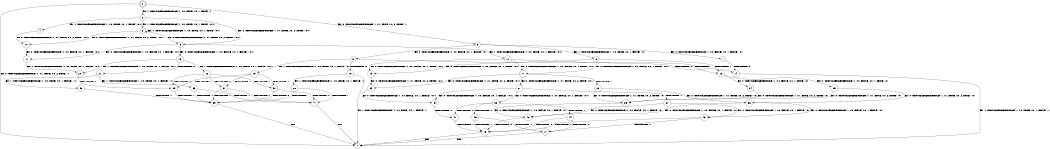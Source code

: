 digraph BCG {
size = "7, 10.5";
center = TRUE;
node [shape = circle];
0 [peripheries = 2];
0 -> 1 [label = "EX !0 !ATOMIC_EXCH_BRANCH (1, +1, TRUE, +0, 2, TRUE) !::"];
0 -> 2 [label = "EX !1 !ATOMIC_EXCH_BRANCH (1, +0, TRUE, +0, 1, TRUE) !::"];
0 -> 3 [label = "EX !0 !ATOMIC_EXCH_BRANCH (1, +1, TRUE, +0, 2, TRUE) !::"];
2 -> 4 [label = "EX !1 !ATOMIC_EXCH_BRANCH (1, +0, TRUE, +0, 1, TRUE) !:0:1:"];
2 -> 5 [label = "EX !0 !ATOMIC_EXCH_BRANCH (1, +1, TRUE, +0, 2, TRUE) !:0:1:"];
2 -> 6 [label = "EX !1 !ATOMIC_EXCH_BRANCH (1, +0, TRUE, +0, 1, TRUE) !:0:1:"];
3 -> 7 [label = "EX !0 !ATOMIC_EXCH_BRANCH (1, +0, FALSE, +0, 1, FALSE) !:0:"];
3 -> 8 [label = "EX !1 !ATOMIC_EXCH_BRANCH (1, +0, TRUE, +0, 1, FALSE) !:0:"];
3 -> 9 [label = "EX !0 !ATOMIC_EXCH_BRANCH (1, +0, FALSE, +0, 1, FALSE) !:0:"];
4 -> 10 [label = "EX !0 !ATOMIC_EXCH_BRANCH (1, +1, TRUE, +0, 2, TRUE) !:0:1:"];
5 -> 11 [label = "EX !0 !ATOMIC_EXCH_BRANCH (1, +0, FALSE, +0, 1, FALSE) !:0:1:"];
5 -> 12 [label = "EX !1 !ATOMIC_EXCH_BRANCH (1, +0, TRUE, +0, 1, FALSE) !:0:1:"];
5 -> 13 [label = "EX !0 !ATOMIC_EXCH_BRANCH (1, +0, FALSE, +0, 1, FALSE) !:0:1:"];
6 -> 10 [label = "EX !0 !ATOMIC_EXCH_BRANCH (1, +1, TRUE, +0, 2, TRUE) !:0:1:"];
6 -> 5 [label = "EX !0 !ATOMIC_EXCH_BRANCH (1, +1, TRUE, +0, 2, TRUE) !:0:1:"];
6 -> 6 [label = "EX !1 !ATOMIC_EXCH_BRANCH (1, +0, TRUE, +0, 1, TRUE) !:0:1:"];
7 -> 14 [label = "TERMINATE !0"];
8 -> 15 [label = "EX !0 !ATOMIC_EXCH_BRANCH (1, +0, FALSE, +0, 1, TRUE) !:0:1:"];
8 -> 16 [label = "TERMINATE !1"];
8 -> 17 [label = "EX !0 !ATOMIC_EXCH_BRANCH (1, +0, FALSE, +0, 1, TRUE) !:0:1:"];
9 -> 14 [label = "TERMINATE !0"];
9 -> 18 [label = "TERMINATE !0"];
9 -> 19 [label = "EX !1 !ATOMIC_EXCH_BRANCH (1, +0, TRUE, +0, 1, FALSE) !:0:"];
10 -> 11 [label = "EX !0 !ATOMIC_EXCH_BRANCH (1, +0, FALSE, +0, 1, FALSE) !:0:1:"];
11 -> 20 [label = "EX !1 !ATOMIC_EXCH_BRANCH (1, +0, TRUE, +0, 1, FALSE) !:0:1:"];
12 -> 15 [label = "EX !0 !ATOMIC_EXCH_BRANCH (1, +0, FALSE, +0, 1, TRUE) !:0:1:"];
12 -> 16 [label = "TERMINATE !1"];
12 -> 17 [label = "EX !0 !ATOMIC_EXCH_BRANCH (1, +0, FALSE, +0, 1, TRUE) !:0:1:"];
13 -> 20 [label = "EX !1 !ATOMIC_EXCH_BRANCH (1, +0, TRUE, +0, 1, FALSE) !:0:1:"];
13 -> 21 [label = "TERMINATE !0"];
13 -> 22 [label = "EX !1 !ATOMIC_EXCH_BRANCH (1, +0, TRUE, +0, 1, FALSE) !:0:1:"];
14 -> 1 [label = "EX !1 !ATOMIC_EXCH_BRANCH (1, +0, TRUE, +0, 1, FALSE) !::"];
15 -> 23 [label = "EX !0 !ATOMIC_EXCH_BRANCH (1, +1, TRUE, +0, 2, TRUE) !:0:1:"];
16 -> 24 [label = "EX !0 !ATOMIC_EXCH_BRANCH (1, +0, FALSE, +0, 1, TRUE) !:0:"];
16 -> 25 [label = "EX !0 !ATOMIC_EXCH_BRANCH (1, +0, FALSE, +0, 1, TRUE) !:0:"];
17 -> 23 [label = "EX !0 !ATOMIC_EXCH_BRANCH (1, +1, TRUE, +0, 2, TRUE) !:0:1:"];
17 -> 26 [label = "TERMINATE !1"];
17 -> 27 [label = "EX !0 !ATOMIC_EXCH_BRANCH (1, +1, TRUE, +0, 2, TRUE) !:0:1:"];
18 -> 1 [label = "EX !1 !ATOMIC_EXCH_BRANCH (1, +0, TRUE, +0, 1, FALSE) !::"];
18 -> 28 [label = "EX !1 !ATOMIC_EXCH_BRANCH (1, +0, TRUE, +0, 1, FALSE) !::"];
19 -> 29 [label = "TERMINATE !0"];
19 -> 30 [label = "TERMINATE !1"];
19 -> 31 [label = "TERMINATE !0"];
20 -> 29 [label = "TERMINATE !0"];
21 -> 32 [label = "EX !1 !ATOMIC_EXCH_BRANCH (1, +0, TRUE, +0, 1, FALSE) !:1:"];
21 -> 33 [label = "EX !1 !ATOMIC_EXCH_BRANCH (1, +0, TRUE, +0, 1, FALSE) !:1:"];
22 -> 29 [label = "TERMINATE !0"];
22 -> 30 [label = "TERMINATE !1"];
22 -> 31 [label = "TERMINATE !0"];
23 -> 34 [label = "EX !0 !ATOMIC_EXCH_BRANCH (1, +0, FALSE, +0, 1, FALSE) !:0:1:"];
24 -> 35 [label = "EX !0 !ATOMIC_EXCH_BRANCH (1, +1, TRUE, +0, 2, TRUE) !:0:"];
25 -> 35 [label = "EX !0 !ATOMIC_EXCH_BRANCH (1, +1, TRUE, +0, 2, TRUE) !:0:"];
25 -> 36 [label = "EX !0 !ATOMIC_EXCH_BRANCH (1, +1, TRUE, +0, 2, TRUE) !:0:"];
26 -> 35 [label = "EX !0 !ATOMIC_EXCH_BRANCH (1, +1, TRUE, +0, 2, TRUE) !:0:"];
26 -> 36 [label = "EX !0 !ATOMIC_EXCH_BRANCH (1, +1, TRUE, +0, 2, TRUE) !:0:"];
27 -> 34 [label = "EX !0 !ATOMIC_EXCH_BRANCH (1, +0, FALSE, +0, 1, FALSE) !:0:1:"];
27 -> 37 [label = "TERMINATE !1"];
27 -> 38 [label = "EX !0 !ATOMIC_EXCH_BRANCH (1, +0, FALSE, +0, 1, FALSE) !:0:1:"];
28 -> 39 [label = "TERMINATE !1"];
28 -> 40 [label = "TERMINATE !1"];
29 -> 39 [label = "TERMINATE !1"];
30 -> 39 [label = "TERMINATE !0"];
30 -> 40 [label = "TERMINATE !0"];
31 -> 39 [label = "TERMINATE !1"];
31 -> 40 [label = "TERMINATE !1"];
32 -> 39 [label = "TERMINATE !1"];
33 -> 39 [label = "TERMINATE !1"];
33 -> 40 [label = "TERMINATE !1"];
34 -> 41 [label = "TERMINATE !0"];
35 -> 42 [label = "EX !0 !ATOMIC_EXCH_BRANCH (1, +0, FALSE, +0, 1, FALSE) !:0:"];
36 -> 42 [label = "EX !0 !ATOMIC_EXCH_BRANCH (1, +0, FALSE, +0, 1, FALSE) !:0:"];
36 -> 43 [label = "EX !0 !ATOMIC_EXCH_BRANCH (1, +0, FALSE, +0, 1, FALSE) !:0:"];
37 -> 42 [label = "EX !0 !ATOMIC_EXCH_BRANCH (1, +0, FALSE, +0, 1, FALSE) !:0:"];
37 -> 43 [label = "EX !0 !ATOMIC_EXCH_BRANCH (1, +0, FALSE, +0, 1, FALSE) !:0:"];
38 -> 41 [label = "TERMINATE !0"];
38 -> 44 [label = "TERMINATE !1"];
38 -> 45 [label = "TERMINATE !0"];
39 -> 1 [label = "exit"];
40 -> 1 [label = "exit"];
41 -> 46 [label = "TERMINATE !1"];
42 -> 46 [label = "TERMINATE !0"];
43 -> 46 [label = "TERMINATE !0"];
43 -> 47 [label = "TERMINATE !0"];
44 -> 46 [label = "TERMINATE !0"];
44 -> 47 [label = "TERMINATE !0"];
45 -> 46 [label = "TERMINATE !1"];
45 -> 47 [label = "TERMINATE !1"];
46 -> 1 [label = "exit"];
47 -> 1 [label = "exit"];
}
